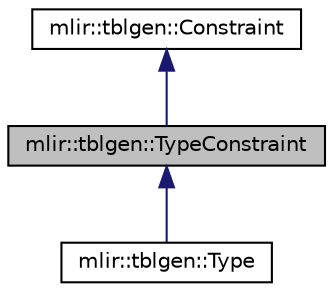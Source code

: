 digraph "mlir::tblgen::TypeConstraint"
{
  bgcolor="transparent";
  edge [fontname="Helvetica",fontsize="10",labelfontname="Helvetica",labelfontsize="10"];
  node [fontname="Helvetica",fontsize="10",shape=record];
  Node0 [label="mlir::tblgen::TypeConstraint",height=0.2,width=0.4,color="black", fillcolor="grey75", style="filled", fontcolor="black"];
  Node1 -> Node0 [dir="back",color="midnightblue",fontsize="10",style="solid",fontname="Helvetica"];
  Node1 [label="mlir::tblgen::Constraint",height=0.2,width=0.4,color="black",URL="$classmlir_1_1tblgen_1_1Constraint.html"];
  Node0 -> Node2 [dir="back",color="midnightblue",fontsize="10",style="solid",fontname="Helvetica"];
  Node2 [label="mlir::tblgen::Type",height=0.2,width=0.4,color="black",URL="$classmlir_1_1tblgen_1_1Type.html"];
}
